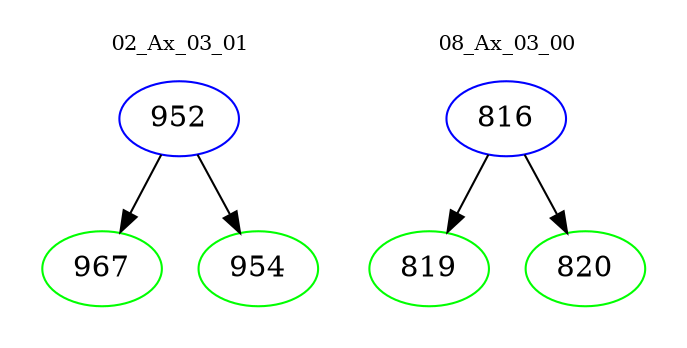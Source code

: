 digraph{
subgraph cluster_0 {
color = white
label = "02_Ax_03_01";
fontsize=10;
T0_952 [label="952", color="blue"]
T0_952 -> T0_967 [color="black"]
T0_967 [label="967", color="green"]
T0_952 -> T0_954 [color="black"]
T0_954 [label="954", color="green"]
}
subgraph cluster_1 {
color = white
label = "08_Ax_03_00";
fontsize=10;
T1_816 [label="816", color="blue"]
T1_816 -> T1_819 [color="black"]
T1_819 [label="819", color="green"]
T1_816 -> T1_820 [color="black"]
T1_820 [label="820", color="green"]
}
}
